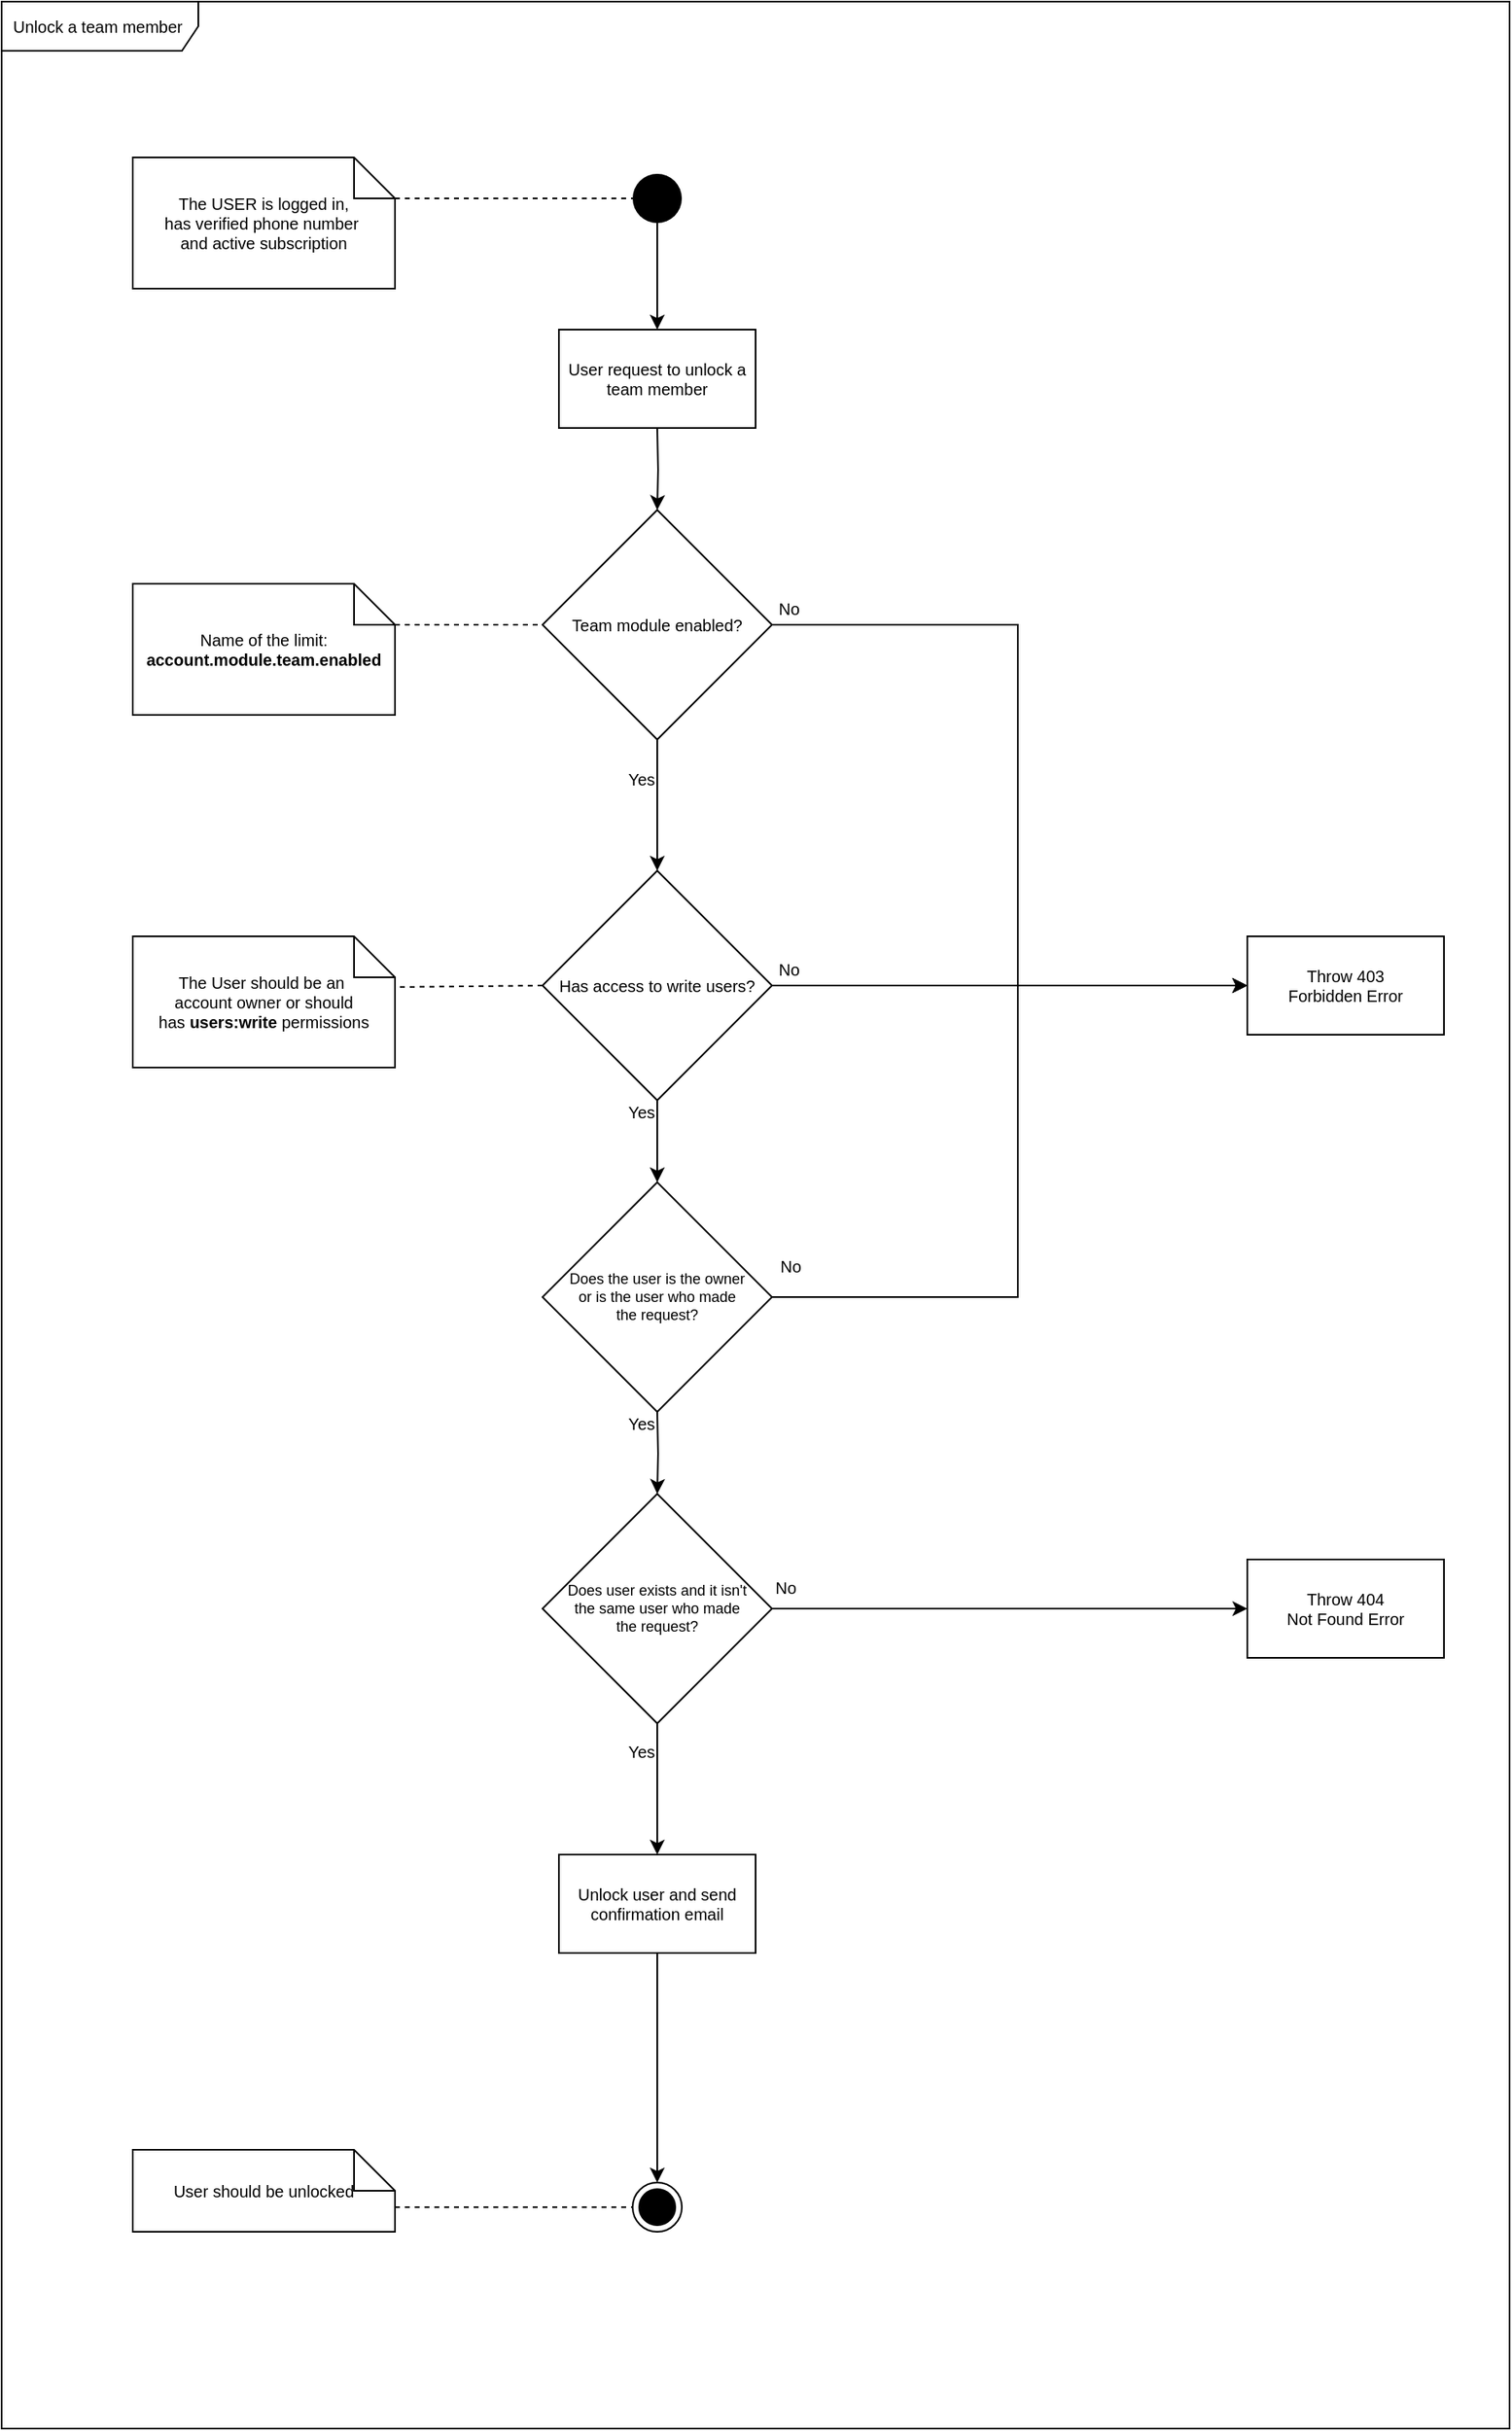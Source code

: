 <mxfile version="14.2.4" type="device"><diagram id="LAdtnahb33CyycmEKUE_" name="Page-1"><mxGraphModel dx="868" dy="494" grid="1" gridSize="10" guides="1" tooltips="1" connect="1" arrows="1" fold="1" page="1" pageScale="1" pageWidth="827" pageHeight="1169" math="0" shadow="0"><root><mxCell id="0"/><mxCell id="1" parent="0"/><mxCell id="5Sk8wb11EY-DPFTjuj0G-1" value="Unlock a team member&lt;span style=&quot;color: rgba(0 , 0 , 0 , 0) ; font-family: monospace ; font-size: 0px&quot;&gt;%3CmxGraphModel%3E%3Croot%3E%3CmxCell%20id%3D%220%22%2F%3E%3CmxCell%20id%3D%221%22%20parent%3D%220%22%2F%3E%3CmxCell%20id%3D%222%22%20value%3D%22The%20USER%20is%20logged%20in%2C%26lt%3Bbr%26gt%3Bhas%20verified%20phone%20number%26amp%3Bnbsp%3B%26lt%3Bbr%26gt%3Band%20active%20subscription%22%20style%3D%22shape%3Dnote2%3BboundedLbl%3D1%3BwhiteSpace%3Dwrap%3Bhtml%3D1%3Bsize%3D25%3BverticalAlign%3Dtop%3Balign%3Dcenter%3BfontSize%3D10%3B%22%20vertex%3D%221%22%20parent%3D%221%22%3E%3CmxGeometry%20x%3D%22200%22%20y%3D%22135%22%20width%3D%22160%22%20height%3D%2280%22%20as%3D%22geometry%22%2F%3E%3C%2FmxCell%3E%3C%2Froot%3E%3C%2FmxGraphModel%3E&lt;/span&gt;" style="shape=umlFrame;whiteSpace=wrap;html=1;width=120;height=30;boundedLbl=1;verticalAlign=middle;align=left;spacingLeft=5;fontSize=10;" vertex="1" parent="1"><mxGeometry x="120" y="40" width="920" height="1480" as="geometry"/></mxCell><mxCell id="5Sk8wb11EY-DPFTjuj0G-4" value="" style="endArrow=none;dashed=1;html=1;fontSize=10;entryX=0;entryY=0.5;entryDx=0;entryDy=0;exitX=0;exitY=0;exitDx=160;exitDy=25;exitPerimeter=0;" edge="1" parent="1" source="5Sk8wb11EY-DPFTjuj0G-8" target="5Sk8wb11EY-DPFTjuj0G-7"><mxGeometry width="50" height="50" relative="1" as="geometry"><mxPoint x="400" y="160" as="sourcePoint"/><mxPoint x="480" y="190" as="targetPoint"/></mxGeometry></mxCell><mxCell id="5Sk8wb11EY-DPFTjuj0G-5" value="&lt;font style=&quot;font-size: 10px&quot;&gt;User request to unlock a team member&lt;/font&gt;" style="rounded=0;whiteSpace=wrap;html=1;fontSize=10;" vertex="1" parent="1"><mxGeometry x="460" y="240" width="120" height="60" as="geometry"/></mxCell><mxCell id="5Sk8wb11EY-DPFTjuj0G-6" style="edgeStyle=orthogonalEdgeStyle;rounded=0;orthogonalLoop=1;jettySize=auto;html=1;entryX=0.5;entryY=0;entryDx=0;entryDy=0;fontSize=10;" edge="1" parent="1" source="5Sk8wb11EY-DPFTjuj0G-7" target="5Sk8wb11EY-DPFTjuj0G-5"><mxGeometry relative="1" as="geometry"/></mxCell><mxCell id="5Sk8wb11EY-DPFTjuj0G-7" value="" style="ellipse;fillColor=#000000;strokeColor=none;fontSize=10;" vertex="1" parent="1"><mxGeometry x="505" y="145" width="30" height="30" as="geometry"/></mxCell><mxCell id="5Sk8wb11EY-DPFTjuj0G-8" value="The USER is logged in,&lt;br&gt;has verified phone number&amp;nbsp;&lt;br&gt;and active subscription" style="shape=note2;boundedLbl=1;whiteSpace=wrap;html=1;size=25;verticalAlign=middle;align=center;fontSize=10;" vertex="1" parent="1"><mxGeometry x="200" y="135" width="160" height="80" as="geometry"/></mxCell><mxCell id="5Sk8wb11EY-DPFTjuj0G-9" value="No" style="edgeLabel;html=1;align=center;verticalAlign=middle;resizable=0;points=[];fontSize=10;" vertex="1" connectable="0" parent="1"><mxGeometry x="600" y="410" as="geometry"/></mxCell><mxCell id="5Sk8wb11EY-DPFTjuj0G-30" style="edgeStyle=orthogonalEdgeStyle;rounded=0;orthogonalLoop=1;jettySize=auto;html=1;entryX=0;entryY=0.5;entryDx=0;entryDy=0;exitX=1;exitY=0.5;exitDx=0;exitDy=0;" edge="1" parent="1" source="5Sk8wb11EY-DPFTjuj0G-46" target="5Sk8wb11EY-DPFTjuj0G-27"><mxGeometry relative="1" as="geometry"><mxPoint x="580" y="420" as="sourcePoint"/><Array as="points"><mxPoint x="740" y="420"/><mxPoint x="740" y="640"/></Array></mxGeometry></mxCell><mxCell id="5Sk8wb11EY-DPFTjuj0G-11" value="" style="endArrow=none;dashed=1;html=1;exitX=0;exitY=0;exitDx=160;exitDy=25;exitPerimeter=0;entryX=0;entryY=0.5;entryDx=0;entryDy=0;fontSize=10;" edge="1" parent="1" source="5Sk8wb11EY-DPFTjuj0G-12" target="5Sk8wb11EY-DPFTjuj0G-46"><mxGeometry width="50" height="50" relative="1" as="geometry"><mxPoint x="390" y="420" as="sourcePoint"/><mxPoint x="460" y="420" as="targetPoint"/></mxGeometry></mxCell><mxCell id="5Sk8wb11EY-DPFTjuj0G-12" value="Name of the limit:&lt;br&gt;&lt;b&gt;account.module.team.enabled&lt;/b&gt;" style="shape=note2;boundedLbl=1;whiteSpace=wrap;html=1;size=25;verticalAlign=middle;align=center;fontSize=10;" vertex="1" parent="1"><mxGeometry x="200" y="395" width="160" height="80" as="geometry"/></mxCell><mxCell id="5Sk8wb11EY-DPFTjuj0G-29" style="edgeStyle=orthogonalEdgeStyle;rounded=0;orthogonalLoop=1;jettySize=auto;html=1;exitX=1;exitY=0.5;exitDx=0;exitDy=0;" edge="1" parent="1" source="5Sk8wb11EY-DPFTjuj0G-45" target="5Sk8wb11EY-DPFTjuj0G-27"><mxGeometry relative="1" as="geometry"><mxPoint x="580" y="640" as="sourcePoint"/></mxGeometry></mxCell><mxCell id="5Sk8wb11EY-DPFTjuj0G-14" value="" style="endArrow=none;dashed=1;html=1;exitX=0;exitY=0.5;exitDx=0;exitDy=0;entryX=0.995;entryY=0.387;entryDx=0;entryDy=0;entryPerimeter=0;fontSize=10;" edge="1" parent="1" source="5Sk8wb11EY-DPFTjuj0G-45" target="5Sk8wb11EY-DPFTjuj0G-15"><mxGeometry width="50" height="50" relative="1" as="geometry"><mxPoint x="460" y="640" as="sourcePoint"/><mxPoint x="390" y="780" as="targetPoint"/></mxGeometry></mxCell><mxCell id="5Sk8wb11EY-DPFTjuj0G-15" value="The User should be an&amp;nbsp;&lt;br&gt;account&amp;nbsp;owner or should has&amp;nbsp;&lt;b&gt;users:write&lt;/b&gt;&amp;nbsp;permissions" style="shape=note2;boundedLbl=1;whiteSpace=wrap;html=1;size=25;verticalAlign=middle;align=center;fontSize=10;" vertex="1" parent="1"><mxGeometry x="200" y="610" width="160" height="80" as="geometry"/></mxCell><mxCell id="5Sk8wb11EY-DPFTjuj0G-16" value="Yes" style="edgeLabel;html=1;align=center;verticalAlign=middle;resizable=0;points=[];fontSize=10;" vertex="1" connectable="0" parent="1"><mxGeometry x="611.455" y="640" as="geometry"><mxPoint x="-102" y="77" as="offset"/></mxGeometry></mxCell><mxCell id="5Sk8wb11EY-DPFTjuj0G-17" value="No" style="edgeLabel;html=1;align=center;verticalAlign=middle;resizable=0;points=[];fontSize=10;" vertex="1" connectable="0" parent="1"><mxGeometry x="600" y="630" as="geometry"/></mxCell><mxCell id="5Sk8wb11EY-DPFTjuj0G-19" value="No" style="edgeLabel;html=1;align=center;verticalAlign=middle;resizable=0;points=[];fontSize=10;" vertex="1" connectable="0" parent="1"><mxGeometry x="600" y="630" as="geometry"/></mxCell><mxCell id="5Sk8wb11EY-DPFTjuj0G-20" style="edgeStyle=orthogonalEdgeStyle;rounded=0;orthogonalLoop=1;jettySize=auto;html=1;entryX=0.5;entryY=0;entryDx=0;entryDy=0;fontSize=10;" edge="1" parent="1" target="5Sk8wb11EY-DPFTjuj0G-46"><mxGeometry relative="1" as="geometry"><mxPoint x="520" y="360" as="targetPoint"/><mxPoint x="520" y="300" as="sourcePoint"/></mxGeometry></mxCell><mxCell id="5Sk8wb11EY-DPFTjuj0G-21" style="edgeStyle=orthogonalEdgeStyle;rounded=0;orthogonalLoop=1;jettySize=auto;html=1;fontSize=10;entryX=0.5;entryY=0;entryDx=0;entryDy=0;exitX=0.5;exitY=1;exitDx=0;exitDy=0;" edge="1" parent="1" source="5Sk8wb11EY-DPFTjuj0G-46" target="5Sk8wb11EY-DPFTjuj0G-45"><mxGeometry relative="1" as="geometry"><mxPoint x="520" y="580" as="targetPoint"/><mxPoint x="520" y="480" as="sourcePoint"/></mxGeometry></mxCell><mxCell id="5Sk8wb11EY-DPFTjuj0G-22" value="Yes" style="edgeLabel;html=1;align=center;verticalAlign=middle;resizable=0;points=[];fontSize=10;" vertex="1" connectable="0" parent="5Sk8wb11EY-DPFTjuj0G-21"><mxGeometry x="-0.367" relative="1" as="geometry"><mxPoint x="-10" y="-2" as="offset"/></mxGeometry></mxCell><mxCell id="5Sk8wb11EY-DPFTjuj0G-31" style="edgeStyle=orthogonalEdgeStyle;rounded=0;orthogonalLoop=1;jettySize=auto;html=1;entryX=0;entryY=0.5;entryDx=0;entryDy=0;exitX=1;exitY=0.5;exitDx=0;exitDy=0;" edge="1" parent="1" source="5Sk8wb11EY-DPFTjuj0G-23" target="5Sk8wb11EY-DPFTjuj0G-27"><mxGeometry relative="1" as="geometry"><Array as="points"><mxPoint x="740" y="830"/><mxPoint x="740" y="640"/></Array></mxGeometry></mxCell><mxCell id="5Sk8wb11EY-DPFTjuj0G-23" value="&lt;font style=&quot;font-size: 9px&quot;&gt;Does the user is the owner&lt;br style=&quot;font-size: 9px&quot;&gt;or is the user who made&lt;br style=&quot;font-size: 9px&quot;&gt;the request?&lt;br style=&quot;font-size: 9px&quot;&gt;&lt;/font&gt;" style="rhombus;whiteSpace=wrap;html=1;fontSize=9;" vertex="1" parent="1"><mxGeometry x="450" y="760" width="140" height="140" as="geometry"/></mxCell><mxCell id="5Sk8wb11EY-DPFTjuj0G-24" style="edgeStyle=orthogonalEdgeStyle;rounded=0;orthogonalLoop=1;jettySize=auto;html=1;entryX=0.5;entryY=0;entryDx=0;entryDy=0;exitX=0.5;exitY=1;exitDx=0;exitDy=0;" edge="1" parent="1" source="5Sk8wb11EY-DPFTjuj0G-45"><mxGeometry relative="1" as="geometry"><mxPoint x="520" y="700" as="sourcePoint"/><mxPoint x="520" y="760" as="targetPoint"/></mxGeometry></mxCell><mxCell id="5Sk8wb11EY-DPFTjuj0G-25" value="&lt;font style=&quot;font-size: 10px&quot;&gt;Does user exists and it isn't the same user who made the request&lt;br style=&quot;font-size: 10px&quot;&gt;&lt;/font&gt;" style="rhombus;whiteSpace=wrap;html=1;fontSize=10;" vertex="1" parent="1"><mxGeometry x="460" y="960" width="120" height="120" as="geometry"/></mxCell><mxCell id="5Sk8wb11EY-DPFTjuj0G-26" style="edgeStyle=orthogonalEdgeStyle;rounded=0;orthogonalLoop=1;jettySize=auto;html=1;entryX=0.5;entryY=0;entryDx=0;entryDy=0;" edge="1" parent="1" target="5Sk8wb11EY-DPFTjuj0G-32"><mxGeometry relative="1" as="geometry"><mxPoint x="520" y="900" as="sourcePoint"/><mxPoint x="520" y="960" as="targetPoint"/></mxGeometry></mxCell><mxCell id="5Sk8wb11EY-DPFTjuj0G-27" value="&lt;font style=&quot;font-size: 10px&quot;&gt;Throw 403&lt;br style=&quot;font-size: 10px;&quot;&gt;Forbidden Error&lt;/font&gt;" style="rounded=0;whiteSpace=wrap;html=1;fontSize=10;" vertex="1" parent="1"><mxGeometry x="880" y="610" width="120" height="60" as="geometry"/></mxCell><mxCell id="5Sk8wb11EY-DPFTjuj0G-32" value="&lt;font style=&quot;font-size: 9px&quot;&gt;&lt;font style=&quot;font-size: 9px&quot;&gt;Does user exists and it isn't&lt;br style=&quot;font-size: 9px&quot;&gt;the same user who made&lt;br style=&quot;font-size: 9px&quot;&gt;the request?&lt;/font&gt;&lt;br style=&quot;font-size: 9px&quot;&gt;&lt;/font&gt;" style="rhombus;whiteSpace=wrap;html=1;fontSize=9;" vertex="1" parent="1"><mxGeometry x="450" y="950" width="140" height="140" as="geometry"/></mxCell><mxCell id="5Sk8wb11EY-DPFTjuj0G-33" style="edgeStyle=orthogonalEdgeStyle;rounded=0;orthogonalLoop=1;jettySize=auto;html=1;entryX=0;entryY=0.5;entryDx=0;entryDy=0;" edge="1" parent="1"><mxGeometry relative="1" as="geometry"><mxPoint x="590" y="1020" as="sourcePoint"/><mxPoint x="880" y="1020" as="targetPoint"/></mxGeometry></mxCell><mxCell id="5Sk8wb11EY-DPFTjuj0G-34" value="No" style="edgeLabel;html=1;align=center;verticalAlign=middle;resizable=0;points=[];fontSize=10;" vertex="1" connectable="0" parent="1"><mxGeometry x="700.005" y="930" as="geometry"><mxPoint x="-102" y="77" as="offset"/></mxGeometry></mxCell><mxCell id="5Sk8wb11EY-DPFTjuj0G-35" value="Yes" style="edgeLabel;html=1;align=center;verticalAlign=middle;resizable=0;points=[];fontSize=10;" vertex="1" connectable="0" parent="1"><mxGeometry x="611.455" y="1030" as="geometry"><mxPoint x="-102" y="77" as="offset"/></mxGeometry></mxCell><mxCell id="5Sk8wb11EY-DPFTjuj0G-36" value="&lt;font style=&quot;font-size: 10px&quot;&gt;Throw 404&lt;br style=&quot;font-size: 10px&quot;&gt;Not Found Error&lt;/font&gt;" style="rounded=0;whiteSpace=wrap;html=1;fontSize=10;" vertex="1" parent="1"><mxGeometry x="880" y="990" width="120" height="60" as="geometry"/></mxCell><mxCell id="5Sk8wb11EY-DPFTjuj0G-37" value="Unlock user and send confirmation email" style="rounded=0;whiteSpace=wrap;html=1;fontSize=10;" vertex="1" parent="1"><mxGeometry x="460" y="1170" width="120" height="60" as="geometry"/></mxCell><mxCell id="5Sk8wb11EY-DPFTjuj0G-38" value="" style="ellipse;html=1;shape=endState;fillColor=#000000;strokeColor=#000000;fontSize=10;" vertex="1" parent="1"><mxGeometry x="505" y="1370" width="30" height="30" as="geometry"/></mxCell><mxCell id="5Sk8wb11EY-DPFTjuj0G-39" value="User should be unlocked" style="shape=note2;boundedLbl=1;whiteSpace=wrap;html=1;size=25;verticalAlign=middle;align=center;fontSize=10;" vertex="1" parent="1"><mxGeometry x="200" y="1350" width="160" height="50" as="geometry"/></mxCell><mxCell id="5Sk8wb11EY-DPFTjuj0G-40" value="" style="endArrow=none;dashed=1;html=1;fontSize=10;entryX=0;entryY=0.5;entryDx=0;entryDy=0;" edge="1" parent="1" target="5Sk8wb11EY-DPFTjuj0G-38"><mxGeometry width="50" height="50" relative="1" as="geometry"><mxPoint x="360" y="1385" as="sourcePoint"/><mxPoint x="500" y="1385" as="targetPoint"/></mxGeometry></mxCell><mxCell id="5Sk8wb11EY-DPFTjuj0G-41" style="edgeStyle=orthogonalEdgeStyle;rounded=0;orthogonalLoop=1;jettySize=auto;html=1;entryX=0.5;entryY=0;entryDx=0;entryDy=0;" edge="1" parent="1"><mxGeometry relative="1" as="geometry"><mxPoint x="520" y="1230" as="sourcePoint"/><mxPoint x="520" y="1370" as="targetPoint"/></mxGeometry></mxCell><mxCell id="5Sk8wb11EY-DPFTjuj0G-42" style="edgeStyle=orthogonalEdgeStyle;rounded=0;orthogonalLoop=1;jettySize=auto;html=1;entryX=0.5;entryY=0;entryDx=0;entryDy=0;" edge="1" parent="1"><mxGeometry relative="1" as="geometry"><mxPoint x="520" y="1090" as="sourcePoint"/><mxPoint x="520" y="1170" as="targetPoint"/></mxGeometry></mxCell><mxCell id="5Sk8wb11EY-DPFTjuj0G-43" value="No" style="edgeLabel;html=1;align=center;verticalAlign=middle;resizable=0;points=[];fontSize=10;" vertex="1" connectable="0" parent="1"><mxGeometry x="610" y="640" as="geometry"><mxPoint x="-9" y="171" as="offset"/></mxGeometry></mxCell><mxCell id="5Sk8wb11EY-DPFTjuj0G-44" value="Yes" style="edgeLabel;html=1;align=center;verticalAlign=middle;resizable=0;points=[];fontSize=10;" vertex="1" connectable="0" parent="1"><mxGeometry x="611.455" y="830" as="geometry"><mxPoint x="-102" y="77" as="offset"/></mxGeometry></mxCell><mxCell id="5Sk8wb11EY-DPFTjuj0G-45" value="&lt;font style=&quot;font-size: 10px;&quot;&gt;Has access to write users?&lt;br style=&quot;font-size: 10px;&quot;&gt;&lt;/font&gt;" style="rhombus;whiteSpace=wrap;html=1;fontSize=10;" vertex="1" parent="1"><mxGeometry x="450" y="570" width="140" height="140" as="geometry"/></mxCell><mxCell id="5Sk8wb11EY-DPFTjuj0G-46" value="&lt;font style=&quot;font-size: 10px&quot;&gt;Team module enabled?&lt;br style=&quot;font-size: 10px&quot;&gt;&lt;/font&gt;" style="rhombus;whiteSpace=wrap;html=1;fontSize=10;" vertex="1" parent="1"><mxGeometry x="450" y="350" width="140" height="140" as="geometry"/></mxCell></root></mxGraphModel></diagram></mxfile>